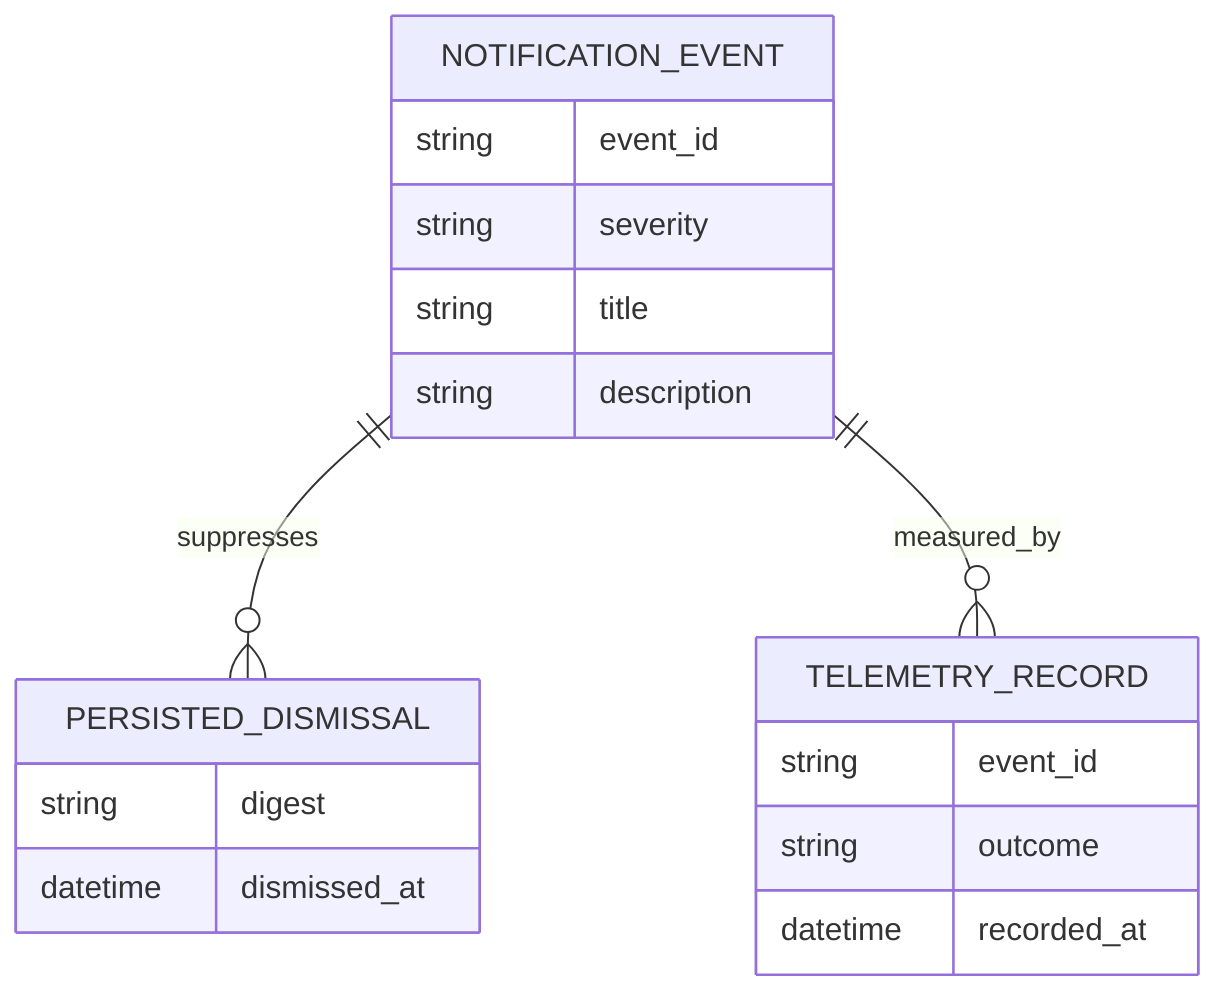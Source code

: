 erDiagram
    NOTIFICATION_EVENT {
        string event_id
        string severity
        string title
        string description
    }
    PERSISTED_DISMISSAL {
        string digest
        datetime dismissed_at
    }
    TELEMETRY_RECORD {
        string event_id
        string outcome
        datetime recorded_at
    }
    NOTIFICATION_EVENT ||--o{ PERSISTED_DISMISSAL : suppresses
    NOTIFICATION_EVENT ||--o{ TELEMETRY_RECORD : measured_by